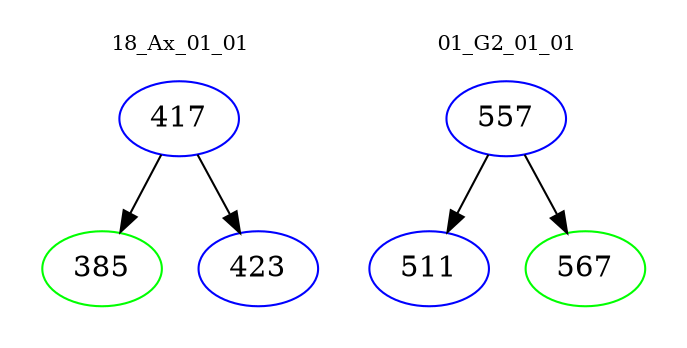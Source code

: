 digraph{
subgraph cluster_0 {
color = white
label = "18_Ax_01_01";
fontsize=10;
T0_417 [label="417", color="blue"]
T0_417 -> T0_385 [color="black"]
T0_385 [label="385", color="green"]
T0_417 -> T0_423 [color="black"]
T0_423 [label="423", color="blue"]
}
subgraph cluster_1 {
color = white
label = "01_G2_01_01";
fontsize=10;
T1_557 [label="557", color="blue"]
T1_557 -> T1_511 [color="black"]
T1_511 [label="511", color="blue"]
T1_557 -> T1_567 [color="black"]
T1_567 [label="567", color="green"]
}
}
